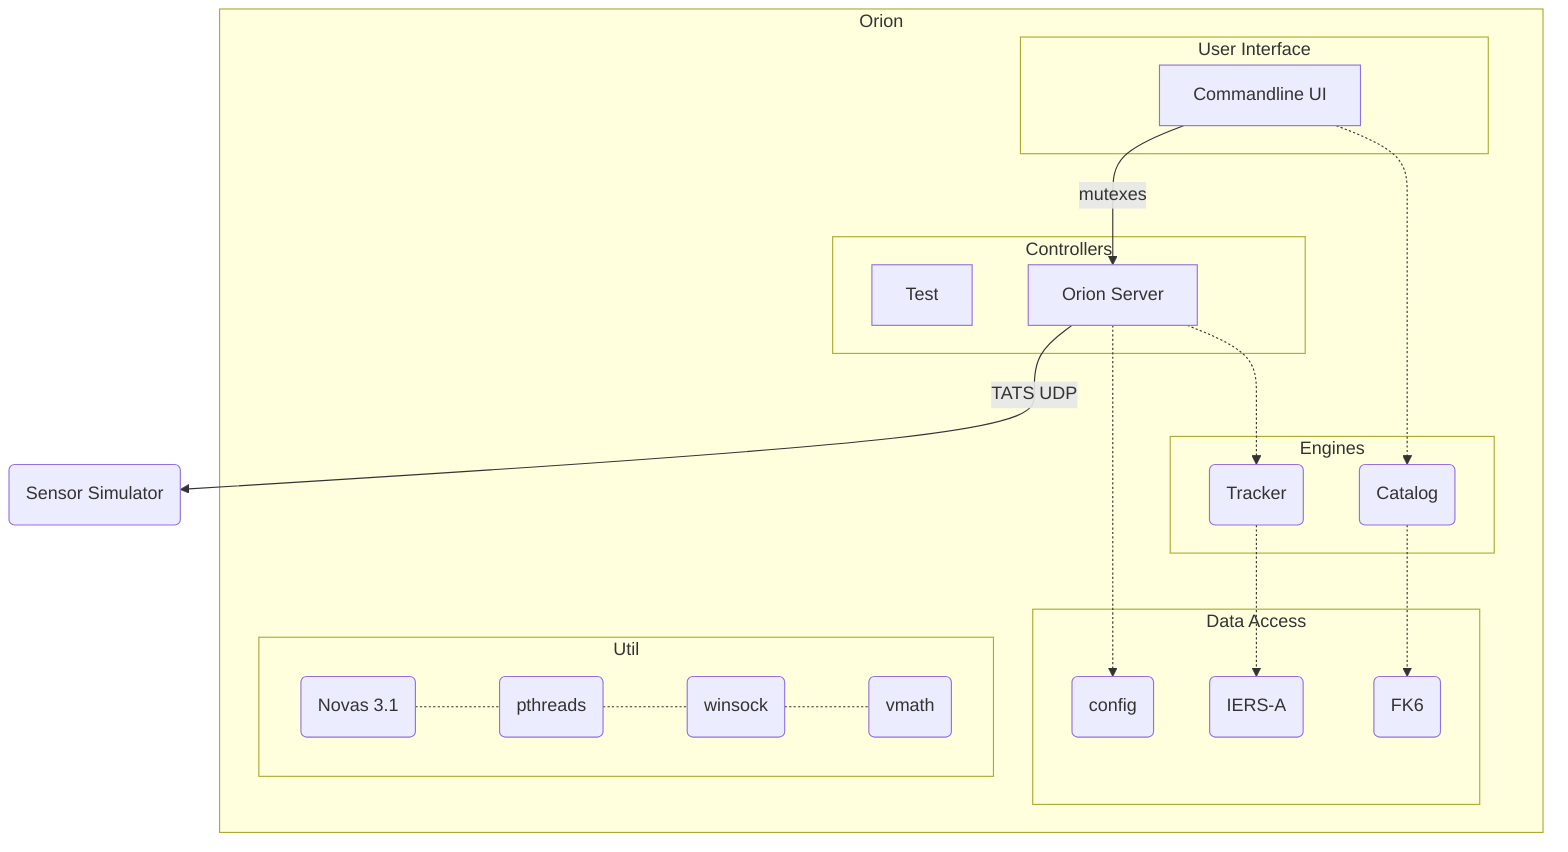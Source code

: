 graph TB
simulator(Sensor Simulator)
subgraph Orion
subgraph User Interface
ui[Commandline UI]
end
subgraph Controllers
test[Test]
orion[Orion Server]
end
subgraph Engines
catalog(Catalog)
tracker(Tracker)
end
subgraph Data Access
config(config)
fk6(FK6)
iers(IERS-A)
end
subgraph Util
novas(Novas 3.1)
sockets(winsock)
pthreads(pthreads)
vmath(vmath)
end
end

ui-- mutexes -->orion
ui-.->catalog

orion-- TATS UDP -->simulator
orion-.->config
orion-.->tracker

tracker-.->iers
catalog-.->fk6

novas-.-pthreads
pthreads-.-sockets
sockets-.-vmath